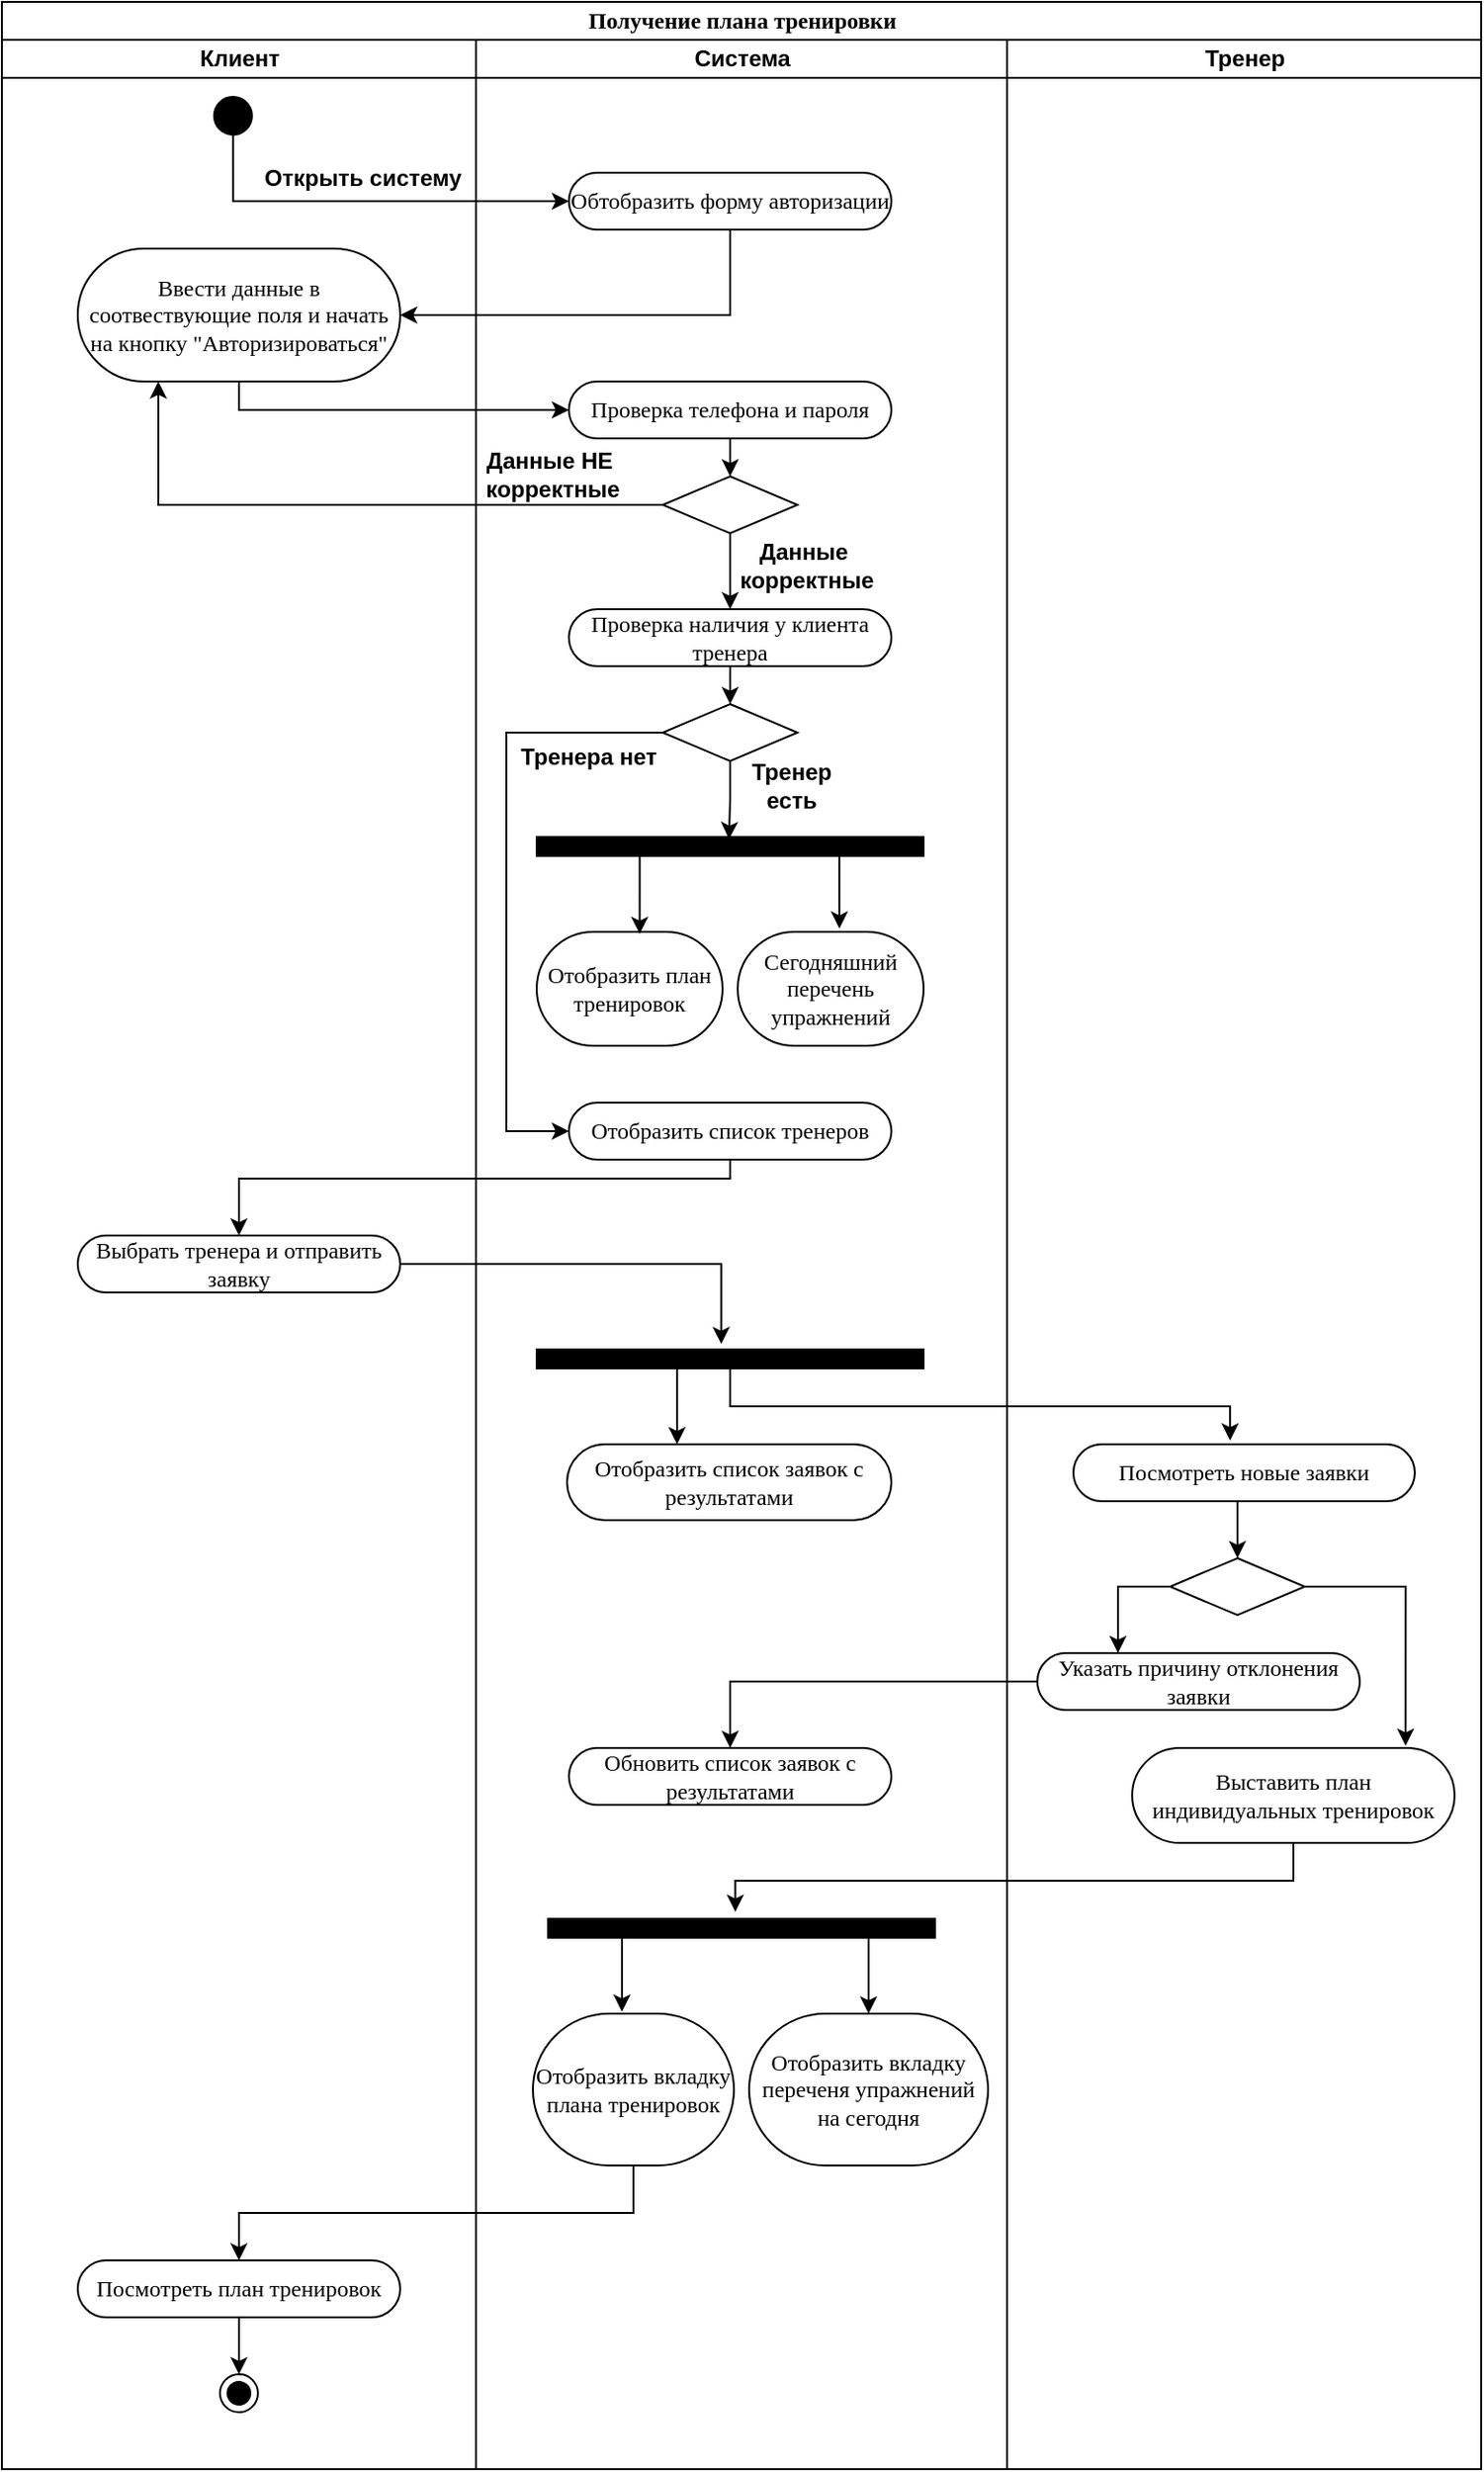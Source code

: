 <mxfile version="25.0.2">
  <diagram name="Страница — 1" id="vdGVyvUhoFIWke7QuJbH">
    <mxGraphModel dx="2390" dy="1423" grid="1" gridSize="10" guides="1" tooltips="1" connect="1" arrows="1" fold="1" page="1" pageScale="1" pageWidth="827" pageHeight="1169" math="0" shadow="0">
      <root>
        <mxCell id="0" />
        <mxCell id="1" parent="0" />
        <mxCell id="RO1K9GrmqqkELLM5rdxw-1" value="Получение плана тренировки" style="swimlane;html=1;childLayout=stackLayout;startSize=20;rounded=0;shadow=0;comic=0;labelBackgroundColor=none;strokeWidth=1;fontFamily=Verdana;fontSize=12;align=center;" vertex="1" parent="1">
          <mxGeometry x="24" y="30" width="780" height="1300" as="geometry">
            <mxRectangle x="40" y="10" width="320" height="30" as="alternateBounds" />
          </mxGeometry>
        </mxCell>
        <mxCell id="RO1K9GrmqqkELLM5rdxw-2" value="Клиент" style="swimlane;html=1;startSize=20;" vertex="1" parent="RO1K9GrmqqkELLM5rdxw-1">
          <mxGeometry y="20" width="250" height="1280" as="geometry" />
        </mxCell>
        <mxCell id="RO1K9GrmqqkELLM5rdxw-4" value="" style="ellipse;fillColor=strokeColor;html=1;" vertex="1" parent="RO1K9GrmqqkELLM5rdxw-2">
          <mxGeometry x="111.88" y="30" width="20" height="20" as="geometry" />
        </mxCell>
        <mxCell id="RO1K9GrmqqkELLM5rdxw-52" value="Открыть систему" style="text;align=center;fontStyle=1;verticalAlign=middle;spacingLeft=3;spacingRight=3;strokeColor=none;rotatable=0;points=[[0,0.5],[1,0.5]];portConstraint=eastwest;html=1;" vertex="1" parent="RO1K9GrmqqkELLM5rdxw-2">
          <mxGeometry x="150" y="60" width="80" height="26" as="geometry" />
        </mxCell>
        <mxCell id="RO1K9GrmqqkELLM5rdxw-53" value="Ввести данные в соотвествующие поля и начать на кнопку &quot;Авторизироваться&quot;" style="rounded=1;whiteSpace=wrap;html=1;shadow=0;comic=0;labelBackgroundColor=none;strokeWidth=1;fontFamily=Verdana;fontSize=12;align=center;arcSize=50;" vertex="1" parent="RO1K9GrmqqkELLM5rdxw-2">
          <mxGeometry x="40" y="110" width="170" height="70" as="geometry" />
        </mxCell>
        <mxCell id="RO1K9GrmqqkELLM5rdxw-78" value="Выбрать тренера и отправить заявку" style="rounded=1;whiteSpace=wrap;html=1;shadow=0;comic=0;labelBackgroundColor=none;strokeWidth=1;fontFamily=Verdana;fontSize=12;align=center;arcSize=50;" vertex="1" parent="RO1K9GrmqqkELLM5rdxw-2">
          <mxGeometry x="40" y="630" width="170" height="30" as="geometry" />
        </mxCell>
        <mxCell id="RO1K9GrmqqkELLM5rdxw-109" style="edgeStyle=orthogonalEdgeStyle;rounded=0;orthogonalLoop=1;jettySize=auto;html=1;entryX=0.5;entryY=0;entryDx=0;entryDy=0;" edge="1" parent="RO1K9GrmqqkELLM5rdxw-2" source="RO1K9GrmqqkELLM5rdxw-106" target="RO1K9GrmqqkELLM5rdxw-108">
          <mxGeometry relative="1" as="geometry" />
        </mxCell>
        <mxCell id="RO1K9GrmqqkELLM5rdxw-106" value="Посмотреть план тренировок" style="rounded=1;whiteSpace=wrap;html=1;shadow=0;comic=0;labelBackgroundColor=none;strokeWidth=1;fontFamily=Verdana;fontSize=12;align=center;arcSize=50;" vertex="1" parent="RO1K9GrmqqkELLM5rdxw-2">
          <mxGeometry x="40" y="1170" width="170" height="30" as="geometry" />
        </mxCell>
        <mxCell id="RO1K9GrmqqkELLM5rdxw-108" value="" style="ellipse;html=1;shape=endState;fillColor=strokeColor;" vertex="1" parent="RO1K9GrmqqkELLM5rdxw-2">
          <mxGeometry x="115" y="1230" width="20" height="20" as="geometry" />
        </mxCell>
        <mxCell id="RO1K9GrmqqkELLM5rdxw-11" value="Система" style="swimlane;html=1;startSize=20;" vertex="1" parent="RO1K9GrmqqkELLM5rdxw-1">
          <mxGeometry x="250" y="20" width="280" height="1280" as="geometry" />
        </mxCell>
        <mxCell id="RO1K9GrmqqkELLM5rdxw-50" value="Обтобразить форму авторизации" style="rounded=1;whiteSpace=wrap;html=1;shadow=0;comic=0;labelBackgroundColor=none;strokeWidth=1;fontFamily=Verdana;fontSize=12;align=center;arcSize=50;" vertex="1" parent="RO1K9GrmqqkELLM5rdxw-11">
          <mxGeometry x="49" y="70" width="170" height="30" as="geometry" />
        </mxCell>
        <mxCell id="RO1K9GrmqqkELLM5rdxw-58" style="edgeStyle=orthogonalEdgeStyle;rounded=0;orthogonalLoop=1;jettySize=auto;html=1;exitX=0.5;exitY=1;exitDx=0;exitDy=0;entryX=0.5;entryY=0;entryDx=0;entryDy=0;" edge="1" parent="RO1K9GrmqqkELLM5rdxw-11" source="RO1K9GrmqqkELLM5rdxw-55" target="RO1K9GrmqqkELLM5rdxw-56">
          <mxGeometry relative="1" as="geometry" />
        </mxCell>
        <mxCell id="RO1K9GrmqqkELLM5rdxw-55" value="Проверка телефона и пароля" style="rounded=1;whiteSpace=wrap;html=1;shadow=0;comic=0;labelBackgroundColor=none;strokeWidth=1;fontFamily=Verdana;fontSize=12;align=center;arcSize=50;" vertex="1" parent="RO1K9GrmqqkELLM5rdxw-11">
          <mxGeometry x="49" y="180" width="170" height="30" as="geometry" />
        </mxCell>
        <mxCell id="RO1K9GrmqqkELLM5rdxw-61" style="edgeStyle=orthogonalEdgeStyle;rounded=0;orthogonalLoop=1;jettySize=auto;html=1;exitX=0.5;exitY=1;exitDx=0;exitDy=0;entryX=0.5;entryY=0;entryDx=0;entryDy=0;" edge="1" parent="RO1K9GrmqqkELLM5rdxw-11" source="RO1K9GrmqqkELLM5rdxw-56" target="RO1K9GrmqqkELLM5rdxw-60">
          <mxGeometry relative="1" as="geometry" />
        </mxCell>
        <mxCell id="RO1K9GrmqqkELLM5rdxw-56" value="" style="rhombus;" vertex="1" parent="RO1K9GrmqqkELLM5rdxw-11">
          <mxGeometry x="98.5" y="230" width="71" height="30" as="geometry" />
        </mxCell>
        <mxCell id="RO1K9GrmqqkELLM5rdxw-59" value="Отобразить план тренировок" style="rounded=1;whiteSpace=wrap;html=1;shadow=0;comic=0;labelBackgroundColor=none;strokeWidth=1;fontFamily=Verdana;fontSize=12;align=center;arcSize=50;" vertex="1" parent="RO1K9GrmqqkELLM5rdxw-11">
          <mxGeometry x="32" y="470" width="98" height="60" as="geometry" />
        </mxCell>
        <mxCell id="RO1K9GrmqqkELLM5rdxw-66" style="edgeStyle=orthogonalEdgeStyle;rounded=0;orthogonalLoop=1;jettySize=auto;html=1;exitX=0.5;exitY=1;exitDx=0;exitDy=0;entryX=0.5;entryY=0;entryDx=0;entryDy=0;" edge="1" parent="RO1K9GrmqqkELLM5rdxw-11" source="RO1K9GrmqqkELLM5rdxw-60" target="RO1K9GrmqqkELLM5rdxw-65">
          <mxGeometry relative="1" as="geometry" />
        </mxCell>
        <mxCell id="RO1K9GrmqqkELLM5rdxw-60" value="Проверка наличия у клиента тренера" style="rounded=1;whiteSpace=wrap;html=1;shadow=0;comic=0;labelBackgroundColor=none;strokeWidth=1;fontFamily=Verdana;fontSize=12;align=center;arcSize=50;" vertex="1" parent="RO1K9GrmqqkELLM5rdxw-11">
          <mxGeometry x="49" y="300" width="170" height="30" as="geometry" />
        </mxCell>
        <mxCell id="RO1K9GrmqqkELLM5rdxw-62" value="Данные&amp;nbsp;&lt;div&gt;корректные&lt;/div&gt;" style="text;align=center;fontStyle=1;verticalAlign=middle;spacingLeft=3;spacingRight=3;strokeColor=none;rotatable=0;points=[[0,0.5],[1,0.5]];portConstraint=eastwest;html=1;" vertex="1" parent="RO1K9GrmqqkELLM5rdxw-11">
          <mxGeometry x="134" y="264" width="80" height="26" as="geometry" />
        </mxCell>
        <mxCell id="RO1K9GrmqqkELLM5rdxw-63" value="Данные НЕ&amp;nbsp;&lt;div&gt;корректные&lt;/div&gt;" style="text;align=center;fontStyle=1;verticalAlign=middle;spacingLeft=3;spacingRight=3;strokeColor=none;rotatable=0;points=[[0,0.5],[1,0.5]];portConstraint=eastwest;html=1;" vertex="1" parent="RO1K9GrmqqkELLM5rdxw-11">
          <mxGeometry y="216" width="80" height="26" as="geometry" />
        </mxCell>
        <mxCell id="RO1K9GrmqqkELLM5rdxw-76" style="edgeStyle=orthogonalEdgeStyle;rounded=0;orthogonalLoop=1;jettySize=auto;html=1;exitX=0;exitY=0.5;exitDx=0;exitDy=0;entryX=0;entryY=0.5;entryDx=0;entryDy=0;" edge="1" parent="RO1K9GrmqqkELLM5rdxw-11" source="RO1K9GrmqqkELLM5rdxw-65" target="RO1K9GrmqqkELLM5rdxw-75">
          <mxGeometry relative="1" as="geometry">
            <Array as="points">
              <mxPoint x="16" y="365" />
              <mxPoint x="16" y="575" />
            </Array>
          </mxGeometry>
        </mxCell>
        <mxCell id="RO1K9GrmqqkELLM5rdxw-65" value="" style="rhombus;" vertex="1" parent="RO1K9GrmqqkELLM5rdxw-11">
          <mxGeometry x="98.5" y="350" width="71" height="30" as="geometry" />
        </mxCell>
        <mxCell id="RO1K9GrmqqkELLM5rdxw-68" value="Тренер&lt;br&gt;есть" style="text;align=center;fontStyle=1;verticalAlign=middle;spacingLeft=3;spacingRight=3;strokeColor=none;rotatable=0;points=[[0,0.5],[1,0.5]];portConstraint=eastwest;html=1;" vertex="1" parent="RO1K9GrmqqkELLM5rdxw-11">
          <mxGeometry x="126" y="380" width="80" height="26" as="geometry" />
        </mxCell>
        <mxCell id="RO1K9GrmqqkELLM5rdxw-69" value="" style="fontStyle=0;labelPosition=right;verticalLabelPosition=middle;align=left;verticalAlign=middle;spacingLeft=2;html=1;points=[[0,0.5],[1,0.5]];fillColor=strokeColor;" vertex="1" parent="RO1K9GrmqqkELLM5rdxw-11">
          <mxGeometry x="32" y="420" width="204" height="10" as="geometry" />
        </mxCell>
        <mxCell id="RO1K9GrmqqkELLM5rdxw-70" style="edgeStyle=orthogonalEdgeStyle;rounded=0;orthogonalLoop=1;jettySize=auto;html=1;exitX=0.5;exitY=1;exitDx=0;exitDy=0;entryX=0.497;entryY=0.11;entryDx=0;entryDy=0;entryPerimeter=0;" edge="1" parent="RO1K9GrmqqkELLM5rdxw-11" source="RO1K9GrmqqkELLM5rdxw-65" target="RO1K9GrmqqkELLM5rdxw-69">
          <mxGeometry relative="1" as="geometry" />
        </mxCell>
        <mxCell id="RO1K9GrmqqkELLM5rdxw-71" value="Сегодняшний перечень упражнений" style="rounded=1;whiteSpace=wrap;html=1;shadow=0;comic=0;labelBackgroundColor=none;strokeWidth=1;fontFamily=Verdana;fontSize=12;align=center;arcSize=50;" vertex="1" parent="RO1K9GrmqqkELLM5rdxw-11">
          <mxGeometry x="138" y="470" width="98" height="60" as="geometry" />
        </mxCell>
        <mxCell id="RO1K9GrmqqkELLM5rdxw-72" style="edgeStyle=orthogonalEdgeStyle;rounded=0;orthogonalLoop=1;jettySize=auto;html=1;entryX=0.554;entryY=0.018;entryDx=0;entryDy=0;entryPerimeter=0;" edge="1" parent="RO1K9GrmqqkELLM5rdxw-11" source="RO1K9GrmqqkELLM5rdxw-69" target="RO1K9GrmqqkELLM5rdxw-59">
          <mxGeometry relative="1" as="geometry">
            <Array as="points">
              <mxPoint x="86" y="450" />
            </Array>
          </mxGeometry>
        </mxCell>
        <mxCell id="RO1K9GrmqqkELLM5rdxw-73" style="edgeStyle=orthogonalEdgeStyle;rounded=0;orthogonalLoop=1;jettySize=auto;html=1;entryX=0.547;entryY=-0.029;entryDx=0;entryDy=0;entryPerimeter=0;" edge="1" parent="RO1K9GrmqqkELLM5rdxw-11" source="RO1K9GrmqqkELLM5rdxw-69" target="RO1K9GrmqqkELLM5rdxw-71">
          <mxGeometry relative="1" as="geometry">
            <Array as="points">
              <mxPoint x="192" y="450" />
            </Array>
          </mxGeometry>
        </mxCell>
        <mxCell id="RO1K9GrmqqkELLM5rdxw-75" value="Отобразить список тренеров" style="rounded=1;whiteSpace=wrap;html=1;shadow=0;comic=0;labelBackgroundColor=none;strokeWidth=1;fontFamily=Verdana;fontSize=12;align=center;arcSize=50;" vertex="1" parent="RO1K9GrmqqkELLM5rdxw-11">
          <mxGeometry x="49" y="560" width="170" height="30" as="geometry" />
        </mxCell>
        <mxCell id="RO1K9GrmqqkELLM5rdxw-77" value="Тренера нет" style="text;align=center;fontStyle=1;verticalAlign=middle;spacingLeft=3;spacingRight=3;strokeColor=none;rotatable=0;points=[[0,0.5],[1,0.5]];portConstraint=eastwest;html=1;" vertex="1" parent="RO1K9GrmqqkELLM5rdxw-11">
          <mxGeometry x="18.5" y="365" width="80" height="26" as="geometry" />
        </mxCell>
        <mxCell id="RO1K9GrmqqkELLM5rdxw-79" value="Отобразить список заявок с результатами" style="rounded=1;whiteSpace=wrap;html=1;shadow=0;comic=0;labelBackgroundColor=none;strokeWidth=1;fontFamily=Verdana;fontSize=12;align=center;arcSize=50;" vertex="1" parent="RO1K9GrmqqkELLM5rdxw-11">
          <mxGeometry x="48" y="740" width="171" height="40" as="geometry" />
        </mxCell>
        <mxCell id="RO1K9GrmqqkELLM5rdxw-89" style="edgeStyle=orthogonalEdgeStyle;rounded=0;orthogonalLoop=1;jettySize=auto;html=1;" edge="1" parent="RO1K9GrmqqkELLM5rdxw-11" source="RO1K9GrmqqkELLM5rdxw-80">
          <mxGeometry relative="1" as="geometry">
            <mxPoint x="106" y="740" as="targetPoint" />
            <Array as="points">
              <mxPoint x="106" y="740" />
            </Array>
          </mxGeometry>
        </mxCell>
        <mxCell id="RO1K9GrmqqkELLM5rdxw-80" value="" style="fontStyle=0;labelPosition=right;verticalLabelPosition=middle;align=left;verticalAlign=middle;spacingLeft=2;html=1;points=[[0,0.5],[1,0.5]];fillColor=strokeColor;" vertex="1" parent="RO1K9GrmqqkELLM5rdxw-11">
          <mxGeometry x="32" y="690" width="204" height="10" as="geometry" />
        </mxCell>
        <mxCell id="RO1K9GrmqqkELLM5rdxw-84" value="Обновить список заявок с результатами" style="rounded=1;whiteSpace=wrap;html=1;shadow=0;comic=0;labelBackgroundColor=none;strokeWidth=1;fontFamily=Verdana;fontSize=12;align=center;arcSize=50;" vertex="1" parent="RO1K9GrmqqkELLM5rdxw-11">
          <mxGeometry x="49" y="900" width="170" height="30" as="geometry" />
        </mxCell>
        <mxCell id="RO1K9GrmqqkELLM5rdxw-105" style="edgeStyle=orthogonalEdgeStyle;rounded=0;orthogonalLoop=1;jettySize=auto;html=1;entryX=0.5;entryY=0;entryDx=0;entryDy=0;" edge="1" parent="RO1K9GrmqqkELLM5rdxw-11" source="RO1K9GrmqqkELLM5rdxw-97" target="RO1K9GrmqqkELLM5rdxw-100">
          <mxGeometry relative="1" as="geometry">
            <Array as="points">
              <mxPoint x="207" y="1010" />
              <mxPoint x="207" y="1010" />
            </Array>
          </mxGeometry>
        </mxCell>
        <mxCell id="RO1K9GrmqqkELLM5rdxw-97" value="" style="fontStyle=0;labelPosition=right;verticalLabelPosition=middle;align=left;verticalAlign=middle;spacingLeft=2;html=1;points=[[0,0.5],[1,0.5]];fillColor=strokeColor;" vertex="1" parent="RO1K9GrmqqkELLM5rdxw-11">
          <mxGeometry x="38" y="990" width="204" height="10" as="geometry" />
        </mxCell>
        <mxCell id="RO1K9GrmqqkELLM5rdxw-99" value="Отобразить вкладку плана тренировок" style="rounded=1;whiteSpace=wrap;html=1;shadow=0;comic=0;labelBackgroundColor=none;strokeWidth=1;fontFamily=Verdana;fontSize=12;align=center;arcSize=50;" vertex="1" parent="RO1K9GrmqqkELLM5rdxw-11">
          <mxGeometry x="30" y="1040" width="106" height="80" as="geometry" />
        </mxCell>
        <mxCell id="RO1K9GrmqqkELLM5rdxw-100" value="Отобразить вкладку переченя упражнений на сегодня" style="rounded=1;whiteSpace=wrap;html=1;shadow=0;comic=0;labelBackgroundColor=none;strokeWidth=1;fontFamily=Verdana;fontSize=12;align=center;arcSize=50;" vertex="1" parent="RO1K9GrmqqkELLM5rdxw-11">
          <mxGeometry x="144" y="1040" width="126" height="80" as="geometry" />
        </mxCell>
        <mxCell id="RO1K9GrmqqkELLM5rdxw-104" style="edgeStyle=orthogonalEdgeStyle;rounded=0;orthogonalLoop=1;jettySize=auto;html=1;entryX=0.443;entryY=-0.013;entryDx=0;entryDy=0;entryPerimeter=0;" edge="1" parent="RO1K9GrmqqkELLM5rdxw-11" source="RO1K9GrmqqkELLM5rdxw-97" target="RO1K9GrmqqkELLM5rdxw-99">
          <mxGeometry relative="1" as="geometry">
            <Array as="points">
              <mxPoint x="77" y="1000" />
              <mxPoint x="77" y="1000" />
            </Array>
          </mxGeometry>
        </mxCell>
        <mxCell id="RO1K9GrmqqkELLM5rdxw-33" value="Тренер" style="swimlane;html=1;startSize=20;" vertex="1" parent="RO1K9GrmqqkELLM5rdxw-1">
          <mxGeometry x="530" y="20" width="250" height="1280" as="geometry" />
        </mxCell>
        <mxCell id="RO1K9GrmqqkELLM5rdxw-91" style="edgeStyle=orthogonalEdgeStyle;rounded=0;orthogonalLoop=1;jettySize=auto;html=1;exitX=0.5;exitY=1;exitDx=0;exitDy=0;entryX=0.5;entryY=0;entryDx=0;entryDy=0;" edge="1" parent="RO1K9GrmqqkELLM5rdxw-33" source="RO1K9GrmqqkELLM5rdxw-87" target="RO1K9GrmqqkELLM5rdxw-90">
          <mxGeometry relative="1" as="geometry" />
        </mxCell>
        <mxCell id="RO1K9GrmqqkELLM5rdxw-87" value="Посмотреть новые заявки" style="rounded=1;whiteSpace=wrap;html=1;shadow=0;comic=0;labelBackgroundColor=none;strokeWidth=1;fontFamily=Verdana;fontSize=12;align=center;arcSize=50;" vertex="1" parent="RO1K9GrmqqkELLM5rdxw-33">
          <mxGeometry x="35" y="740" width="180" height="30" as="geometry" />
        </mxCell>
        <mxCell id="RO1K9GrmqqkELLM5rdxw-95" style="edgeStyle=orthogonalEdgeStyle;rounded=0;orthogonalLoop=1;jettySize=auto;html=1;exitX=0;exitY=0.5;exitDx=0;exitDy=0;entryX=0.25;entryY=0;entryDx=0;entryDy=0;" edge="1" parent="RO1K9GrmqqkELLM5rdxw-33" source="RO1K9GrmqqkELLM5rdxw-90" target="RO1K9GrmqqkELLM5rdxw-92">
          <mxGeometry relative="1" as="geometry" />
        </mxCell>
        <mxCell id="RO1K9GrmqqkELLM5rdxw-90" value="" style="rhombus;" vertex="1" parent="RO1K9GrmqqkELLM5rdxw-33">
          <mxGeometry x="86" y="800" width="71" height="30" as="geometry" />
        </mxCell>
        <mxCell id="RO1K9GrmqqkELLM5rdxw-92" value="Указать причину отклонения заявки" style="rounded=1;whiteSpace=wrap;html=1;shadow=0;comic=0;labelBackgroundColor=none;strokeWidth=1;fontFamily=Verdana;fontSize=12;align=center;arcSize=50;" vertex="1" parent="RO1K9GrmqqkELLM5rdxw-33">
          <mxGeometry x="16" y="850" width="170" height="30" as="geometry" />
        </mxCell>
        <mxCell id="RO1K9GrmqqkELLM5rdxw-93" value="Выставить план индивидуальных тренировок" style="rounded=1;whiteSpace=wrap;html=1;shadow=0;comic=0;labelBackgroundColor=none;strokeWidth=1;fontFamily=Verdana;fontSize=12;align=center;arcSize=50;" vertex="1" parent="RO1K9GrmqqkELLM5rdxw-33">
          <mxGeometry x="66" y="900" width="170" height="50" as="geometry" />
        </mxCell>
        <mxCell id="RO1K9GrmqqkELLM5rdxw-94" style="edgeStyle=orthogonalEdgeStyle;rounded=0;orthogonalLoop=1;jettySize=auto;html=1;exitX=1;exitY=0.5;exitDx=0;exitDy=0;entryX=0.848;entryY=-0.023;entryDx=0;entryDy=0;entryPerimeter=0;" edge="1" parent="RO1K9GrmqqkELLM5rdxw-33" source="RO1K9GrmqqkELLM5rdxw-90" target="RO1K9GrmqqkELLM5rdxw-93">
          <mxGeometry relative="1" as="geometry" />
        </mxCell>
        <mxCell id="RO1K9GrmqqkELLM5rdxw-51" style="edgeStyle=orthogonalEdgeStyle;rounded=0;orthogonalLoop=1;jettySize=auto;html=1;exitX=0.5;exitY=1;exitDx=0;exitDy=0;entryX=0;entryY=0.5;entryDx=0;entryDy=0;" edge="1" parent="RO1K9GrmqqkELLM5rdxw-1" source="RO1K9GrmqqkELLM5rdxw-4" target="RO1K9GrmqqkELLM5rdxw-50">
          <mxGeometry relative="1" as="geometry" />
        </mxCell>
        <mxCell id="RO1K9GrmqqkELLM5rdxw-54" style="edgeStyle=orthogonalEdgeStyle;rounded=0;orthogonalLoop=1;jettySize=auto;html=1;entryX=1;entryY=0.5;entryDx=0;entryDy=0;" edge="1" parent="RO1K9GrmqqkELLM5rdxw-1" source="RO1K9GrmqqkELLM5rdxw-50" target="RO1K9GrmqqkELLM5rdxw-53">
          <mxGeometry relative="1" as="geometry">
            <Array as="points">
              <mxPoint x="384" y="165" />
            </Array>
          </mxGeometry>
        </mxCell>
        <mxCell id="RO1K9GrmqqkELLM5rdxw-57" style="edgeStyle=orthogonalEdgeStyle;rounded=0;orthogonalLoop=1;jettySize=auto;html=1;entryX=0;entryY=0.5;entryDx=0;entryDy=0;" edge="1" parent="RO1K9GrmqqkELLM5rdxw-1" source="RO1K9GrmqqkELLM5rdxw-53" target="RO1K9GrmqqkELLM5rdxw-55">
          <mxGeometry relative="1" as="geometry">
            <Array as="points">
              <mxPoint x="125" y="215" />
            </Array>
          </mxGeometry>
        </mxCell>
        <mxCell id="RO1K9GrmqqkELLM5rdxw-64" style="edgeStyle=orthogonalEdgeStyle;rounded=0;orthogonalLoop=1;jettySize=auto;html=1;exitX=0;exitY=0.5;exitDx=0;exitDy=0;entryX=0.25;entryY=1;entryDx=0;entryDy=0;" edge="1" parent="RO1K9GrmqqkELLM5rdxw-1" source="RO1K9GrmqqkELLM5rdxw-56" target="RO1K9GrmqqkELLM5rdxw-53">
          <mxGeometry relative="1" as="geometry" />
        </mxCell>
        <mxCell id="RO1K9GrmqqkELLM5rdxw-85" style="edgeStyle=orthogonalEdgeStyle;rounded=0;orthogonalLoop=1;jettySize=auto;html=1;entryX=0.477;entryY=-0.283;entryDx=0;entryDy=0;entryPerimeter=0;" edge="1" parent="RO1K9GrmqqkELLM5rdxw-1" source="RO1K9GrmqqkELLM5rdxw-78" target="RO1K9GrmqqkELLM5rdxw-80">
          <mxGeometry relative="1" as="geometry" />
        </mxCell>
        <mxCell id="RO1K9GrmqqkELLM5rdxw-86" style="edgeStyle=orthogonalEdgeStyle;rounded=0;orthogonalLoop=1;jettySize=auto;html=1;entryX=0.5;entryY=0;entryDx=0;entryDy=0;" edge="1" parent="RO1K9GrmqqkELLM5rdxw-1" source="RO1K9GrmqqkELLM5rdxw-75" target="RO1K9GrmqqkELLM5rdxw-78">
          <mxGeometry relative="1" as="geometry">
            <Array as="points">
              <mxPoint x="384" y="620" />
              <mxPoint x="125" y="620" />
            </Array>
          </mxGeometry>
        </mxCell>
        <mxCell id="RO1K9GrmqqkELLM5rdxw-88" style="edgeStyle=orthogonalEdgeStyle;rounded=0;orthogonalLoop=1;jettySize=auto;html=1;entryX=0.459;entryY=-0.067;entryDx=0;entryDy=0;entryPerimeter=0;" edge="1" parent="RO1K9GrmqqkELLM5rdxw-1" source="RO1K9GrmqqkELLM5rdxw-80" target="RO1K9GrmqqkELLM5rdxw-87">
          <mxGeometry relative="1" as="geometry">
            <Array as="points">
              <mxPoint x="384" y="740" />
              <mxPoint x="648" y="740" />
            </Array>
          </mxGeometry>
        </mxCell>
        <mxCell id="RO1K9GrmqqkELLM5rdxw-96" style="edgeStyle=orthogonalEdgeStyle;rounded=0;orthogonalLoop=1;jettySize=auto;html=1;exitX=0;exitY=0.5;exitDx=0;exitDy=0;entryX=0.5;entryY=0;entryDx=0;entryDy=0;" edge="1" parent="RO1K9GrmqqkELLM5rdxw-1" source="RO1K9GrmqqkELLM5rdxw-92" target="RO1K9GrmqqkELLM5rdxw-84">
          <mxGeometry relative="1" as="geometry" />
        </mxCell>
        <mxCell id="RO1K9GrmqqkELLM5rdxw-98" style="edgeStyle=orthogonalEdgeStyle;rounded=0;orthogonalLoop=1;jettySize=auto;html=1;entryX=0.484;entryY=-0.367;entryDx=0;entryDy=0;entryPerimeter=0;" edge="1" parent="RO1K9GrmqqkELLM5rdxw-1" source="RO1K9GrmqqkELLM5rdxw-93" target="RO1K9GrmqqkELLM5rdxw-97">
          <mxGeometry relative="1" as="geometry">
            <Array as="points">
              <mxPoint x="681" y="990" />
              <mxPoint x="387" y="990" />
            </Array>
          </mxGeometry>
        </mxCell>
        <mxCell id="RO1K9GrmqqkELLM5rdxw-110" style="edgeStyle=orthogonalEdgeStyle;rounded=0;orthogonalLoop=1;jettySize=auto;html=1;exitX=0.5;exitY=1;exitDx=0;exitDy=0;entryX=0.5;entryY=0;entryDx=0;entryDy=0;" edge="1" parent="RO1K9GrmqqkELLM5rdxw-1" source="RO1K9GrmqqkELLM5rdxw-99" target="RO1K9GrmqqkELLM5rdxw-106">
          <mxGeometry relative="1" as="geometry" />
        </mxCell>
      </root>
    </mxGraphModel>
  </diagram>
</mxfile>
